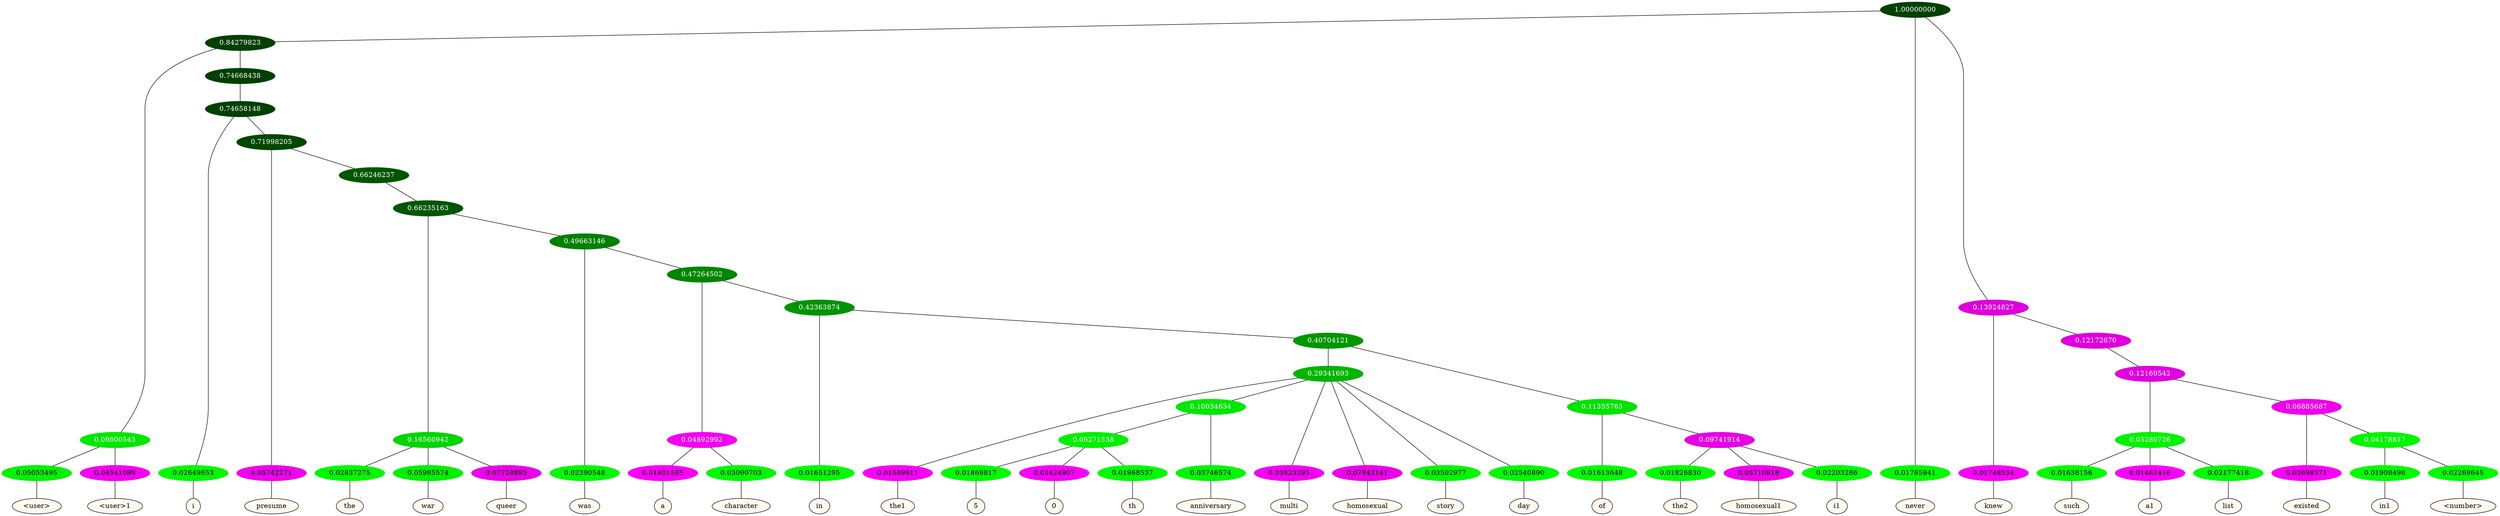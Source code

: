 graph {
	node [format=png height=0.15 nodesep=0.001 ordering=out overlap=prism overlap_scaling=0.01 ranksep=0.001 ratio=0.2 style=filled width=0.15]
	{
		rank=same
		a_w_8 [label="\<user\>" color=black fillcolor=floralwhite style="filled,solid"]
		a_w_9 [label="\<user\>1" color=black fillcolor=floralwhite style="filled,solid"]
		a_w_12 [label=i color=black fillcolor=floralwhite style="filled,solid"]
		a_w_16 [label=presume color=black fillcolor=floralwhite style="filled,solid"]
		a_w_28 [label=the color=black fillcolor=floralwhite style="filled,solid"]
		a_w_29 [label=war color=black fillcolor=floralwhite style="filled,solid"]
		a_w_30 [label=queer color=black fillcolor=floralwhite style="filled,solid"]
		a_w_31 [label=was color=black fillcolor=floralwhite style="filled,solid"]
		a_w_35 [label=a color=black fillcolor=floralwhite style="filled,solid"]
		a_w_36 [label=character color=black fillcolor=floralwhite style="filled,solid"]
		a_w_37 [label=in color=black fillcolor=floralwhite style="filled,solid"]
		a_w_41 [label=the1 color=black fillcolor=floralwhite style="filled,solid"]
		a_w_54 [label=5 color=black fillcolor=floralwhite style="filled,solid"]
		a_w_55 [label=0 color=black fillcolor=floralwhite style="filled,solid"]
		a_w_56 [label=th color=black fillcolor=floralwhite style="filled,solid"]
		a_w_50 [label=anniversary color=black fillcolor=floralwhite style="filled,solid"]
		a_w_43 [label=multi color=black fillcolor=floralwhite style="filled,solid"]
		a_w_44 [label=homosexual color=black fillcolor=floralwhite style="filled,solid"]
		a_w_45 [label=story color=black fillcolor=floralwhite style="filled,solid"]
		a_w_46 [label=day color=black fillcolor=floralwhite style="filled,solid"]
		a_w_47 [label=of color=black fillcolor=floralwhite style="filled,solid"]
		a_w_51 [label=the2 color=black fillcolor=floralwhite style="filled,solid"]
		a_w_52 [label=homosexual1 color=black fillcolor=floralwhite style="filled,solid"]
		a_w_53 [label=i1 color=black fillcolor=floralwhite style="filled,solid"]
		a_w_2 [label=never color=black fillcolor=floralwhite style="filled,solid"]
		a_w_6 [label=knew color=black fillcolor=floralwhite style="filled,solid"]
		a_w_18 [label=such color=black fillcolor=floralwhite style="filled,solid"]
		a_w_19 [label=a1 color=black fillcolor=floralwhite style="filled,solid"]
		a_w_20 [label=list color=black fillcolor=floralwhite style="filled,solid"]
		a_w_21 [label=existed color=black fillcolor=floralwhite style="filled,solid"]
		a_w_24 [label=in1 color=black fillcolor=floralwhite style="filled,solid"]
		a_w_25 [label="\<number\>" color=black fillcolor=floralwhite style="filled,solid"]
	}
	a_n_8 -- a_w_8
	a_n_9 -- a_w_9
	a_n_12 -- a_w_12
	a_n_16 -- a_w_16
	a_n_28 -- a_w_28
	a_n_29 -- a_w_29
	a_n_30 -- a_w_30
	a_n_31 -- a_w_31
	a_n_35 -- a_w_35
	a_n_36 -- a_w_36
	a_n_37 -- a_w_37
	a_n_41 -- a_w_41
	a_n_54 -- a_w_54
	a_n_55 -- a_w_55
	a_n_56 -- a_w_56
	a_n_50 -- a_w_50
	a_n_43 -- a_w_43
	a_n_44 -- a_w_44
	a_n_45 -- a_w_45
	a_n_46 -- a_w_46
	a_n_47 -- a_w_47
	a_n_51 -- a_w_51
	a_n_52 -- a_w_52
	a_n_53 -- a_w_53
	a_n_2 -- a_w_2
	a_n_6 -- a_w_6
	a_n_18 -- a_w_18
	a_n_19 -- a_w_19
	a_n_20 -- a_w_20
	a_n_21 -- a_w_21
	a_n_24 -- a_w_24
	a_n_25 -- a_w_25
	{
		rank=same
		a_n_8 [label=0.05053495 color="0.334 1.000 0.949" fontcolor=black]
		a_n_9 [label=0.04541099 color="0.835 1.000 0.955" fontcolor=black]
		a_n_12 [label=0.02649653 color="0.334 1.000 0.974" fontcolor=black]
		a_n_16 [label=0.05742271 color="0.835 1.000 0.943" fontcolor=black]
		a_n_28 [label=0.02837275 color="0.334 1.000 0.972" fontcolor=black]
		a_n_29 [label=0.05985574 color="0.334 1.000 0.940" fontcolor=black]
		a_n_30 [label=0.07728893 color="0.835 1.000 0.923" fontcolor=black]
		a_n_31 [label=0.02390548 color="0.334 1.000 0.976" fontcolor=black]
		a_n_35 [label=0.01801595 color="0.835 1.000 0.982" fontcolor=black]
		a_n_36 [label=0.03090703 color="0.334 1.000 0.969" fontcolor=black]
		a_n_37 [label=0.01651295 color="0.334 1.000 0.983" fontcolor=black]
		a_n_41 [label=0.01589911 color="0.835 1.000 0.984" fontcolor=black]
		a_n_54 [label=0.01869817 color="0.334 1.000 0.981" fontcolor=black]
		a_n_55 [label=0.02424907 color="0.835 1.000 0.976" fontcolor=black]
		a_n_56 [label=0.01968537 color="0.334 1.000 0.980" fontcolor=black]
		a_n_50 [label=0.03746574 color="0.334 1.000 0.963" fontcolor=black]
		a_n_43 [label=0.03823295 color="0.835 1.000 0.962" fontcolor=black]
		a_n_44 [label=0.07842141 color="0.835 1.000 0.922" fontcolor=black]
		a_n_45 [label=0.03502977 color="0.334 1.000 0.965" fontcolor=black]
		a_n_46 [label=0.02540890 color="0.334 1.000 0.975" fontcolor=black]
		a_n_47 [label=0.01613648 color="0.334 1.000 0.984" fontcolor=black]
		a_n_51 [label=0.01826830 color="0.334 1.000 0.982" fontcolor=black]
		a_n_52 [label=0.05710918 color="0.835 1.000 0.943" fontcolor=black]
		a_n_53 [label=0.02203286 color="0.334 1.000 0.978" fontcolor=black]
		a_n_2 [label=0.01785941 color="0.334 1.000 0.982" fontcolor=black]
		a_n_6 [label=0.01748534 color="0.835 1.000 0.983" fontcolor=black]
		a_n_18 [label=0.01638156 color="0.334 1.000 0.984" fontcolor=black]
		a_n_19 [label=0.01462416 color="0.835 1.000 0.985" fontcolor=black]
		a_n_20 [label=0.02177418 color="0.334 1.000 0.978" fontcolor=black]
		a_n_21 [label=0.02698371 color="0.835 1.000 0.973" fontcolor=black]
		a_n_24 [label=0.01908498 color="0.334 1.000 0.981" fontcolor=black]
		a_n_25 [label=0.02269645 color="0.334 1.000 0.977" fontcolor=black]
	}
	a_n_0 [label=1.00000000 color="0.334 1.000 0.250" fontcolor=grey99]
	a_n_1 [label=0.84279823 color="0.334 1.000 0.250" fontcolor=grey99]
	a_n_0 -- a_n_1
	a_n_0 -- a_n_2
	a_n_3 [label=0.13924827 color="0.835 1.000 0.861" fontcolor=grey99]
	a_n_0 -- a_n_3
	a_n_4 [label=0.09600543 color="0.334 1.000 0.904" fontcolor=grey99]
	a_n_1 -- a_n_4
	a_n_5 [label=0.74668438 color="0.334 1.000 0.253" fontcolor=grey99]
	a_n_1 -- a_n_5
	a_n_3 -- a_n_6
	a_n_7 [label=0.12172670 color="0.835 1.000 0.878" fontcolor=grey99]
	a_n_3 -- a_n_7
	a_n_4 -- a_n_8
	a_n_4 -- a_n_9
	a_n_10 [label=0.74658148 color="0.334 1.000 0.253" fontcolor=grey99]
	a_n_5 -- a_n_10
	a_n_11 [label=0.12169542 color="0.835 1.000 0.878" fontcolor=grey99]
	a_n_7 -- a_n_11
	a_n_10 -- a_n_12
	a_n_13 [label=0.71998205 color="0.334 1.000 0.280" fontcolor=grey99]
	a_n_10 -- a_n_13
	a_n_14 [label=0.05280726 color="0.334 1.000 0.947" fontcolor=grey99]
	a_n_11 -- a_n_14
	a_n_15 [label=0.06885687 color="0.835 1.000 0.931" fontcolor=grey99]
	a_n_11 -- a_n_15
	a_n_13 -- a_n_16
	a_n_17 [label=0.66246237 color="0.334 1.000 0.338" fontcolor=grey99]
	a_n_13 -- a_n_17
	a_n_14 -- a_n_18
	a_n_14 -- a_n_19
	a_n_14 -- a_n_20
	a_n_15 -- a_n_21
	a_n_22 [label=0.04178817 color="0.334 1.000 0.958" fontcolor=grey99]
	a_n_15 -- a_n_22
	a_n_23 [label=0.66235163 color="0.334 1.000 0.338" fontcolor=grey99]
	a_n_17 -- a_n_23
	a_n_22 -- a_n_24
	a_n_22 -- a_n_25
	a_n_26 [label=0.16560942 color="0.334 1.000 0.834" fontcolor=grey99]
	a_n_23 -- a_n_26
	a_n_27 [label=0.49663146 color="0.334 1.000 0.503" fontcolor=grey99]
	a_n_23 -- a_n_27
	a_n_26 -- a_n_28
	a_n_26 -- a_n_29
	a_n_26 -- a_n_30
	a_n_27 -- a_n_31
	a_n_32 [label=0.47264502 color="0.334 1.000 0.527" fontcolor=grey99]
	a_n_27 -- a_n_32
	a_n_33 [label=0.04892992 color="0.835 1.000 0.951" fontcolor=grey99]
	a_n_32 -- a_n_33
	a_n_34 [label=0.42363874 color="0.334 1.000 0.576" fontcolor=grey99]
	a_n_32 -- a_n_34
	a_n_33 -- a_n_35
	a_n_33 -- a_n_36
	a_n_34 -- a_n_37
	a_n_38 [label=0.40704121 color="0.334 1.000 0.593" fontcolor=grey99]
	a_n_34 -- a_n_38
	a_n_39 [label=0.29341693 color="0.334 1.000 0.707" fontcolor=grey99]
	a_n_38 -- a_n_39
	a_n_40 [label=0.11355763 color="0.334 1.000 0.886" fontcolor=grey99]
	a_n_38 -- a_n_40
	a_n_39 -- a_n_41
	a_n_42 [label=0.10034634 color="0.334 1.000 0.900" fontcolor=grey99]
	a_n_39 -- a_n_42
	a_n_39 -- a_n_43
	a_n_39 -- a_n_44
	a_n_39 -- a_n_45
	a_n_39 -- a_n_46
	a_n_40 -- a_n_47
	a_n_48 [label=0.09741914 color="0.835 1.000 0.903" fontcolor=grey99]
	a_n_40 -- a_n_48
	a_n_49 [label=0.06271538 color="0.334 1.000 0.937" fontcolor=grey99]
	a_n_42 -- a_n_49
	a_n_42 -- a_n_50
	a_n_48 -- a_n_51
	a_n_48 -- a_n_52
	a_n_48 -- a_n_53
	a_n_49 -- a_n_54
	a_n_49 -- a_n_55
	a_n_49 -- a_n_56
}
